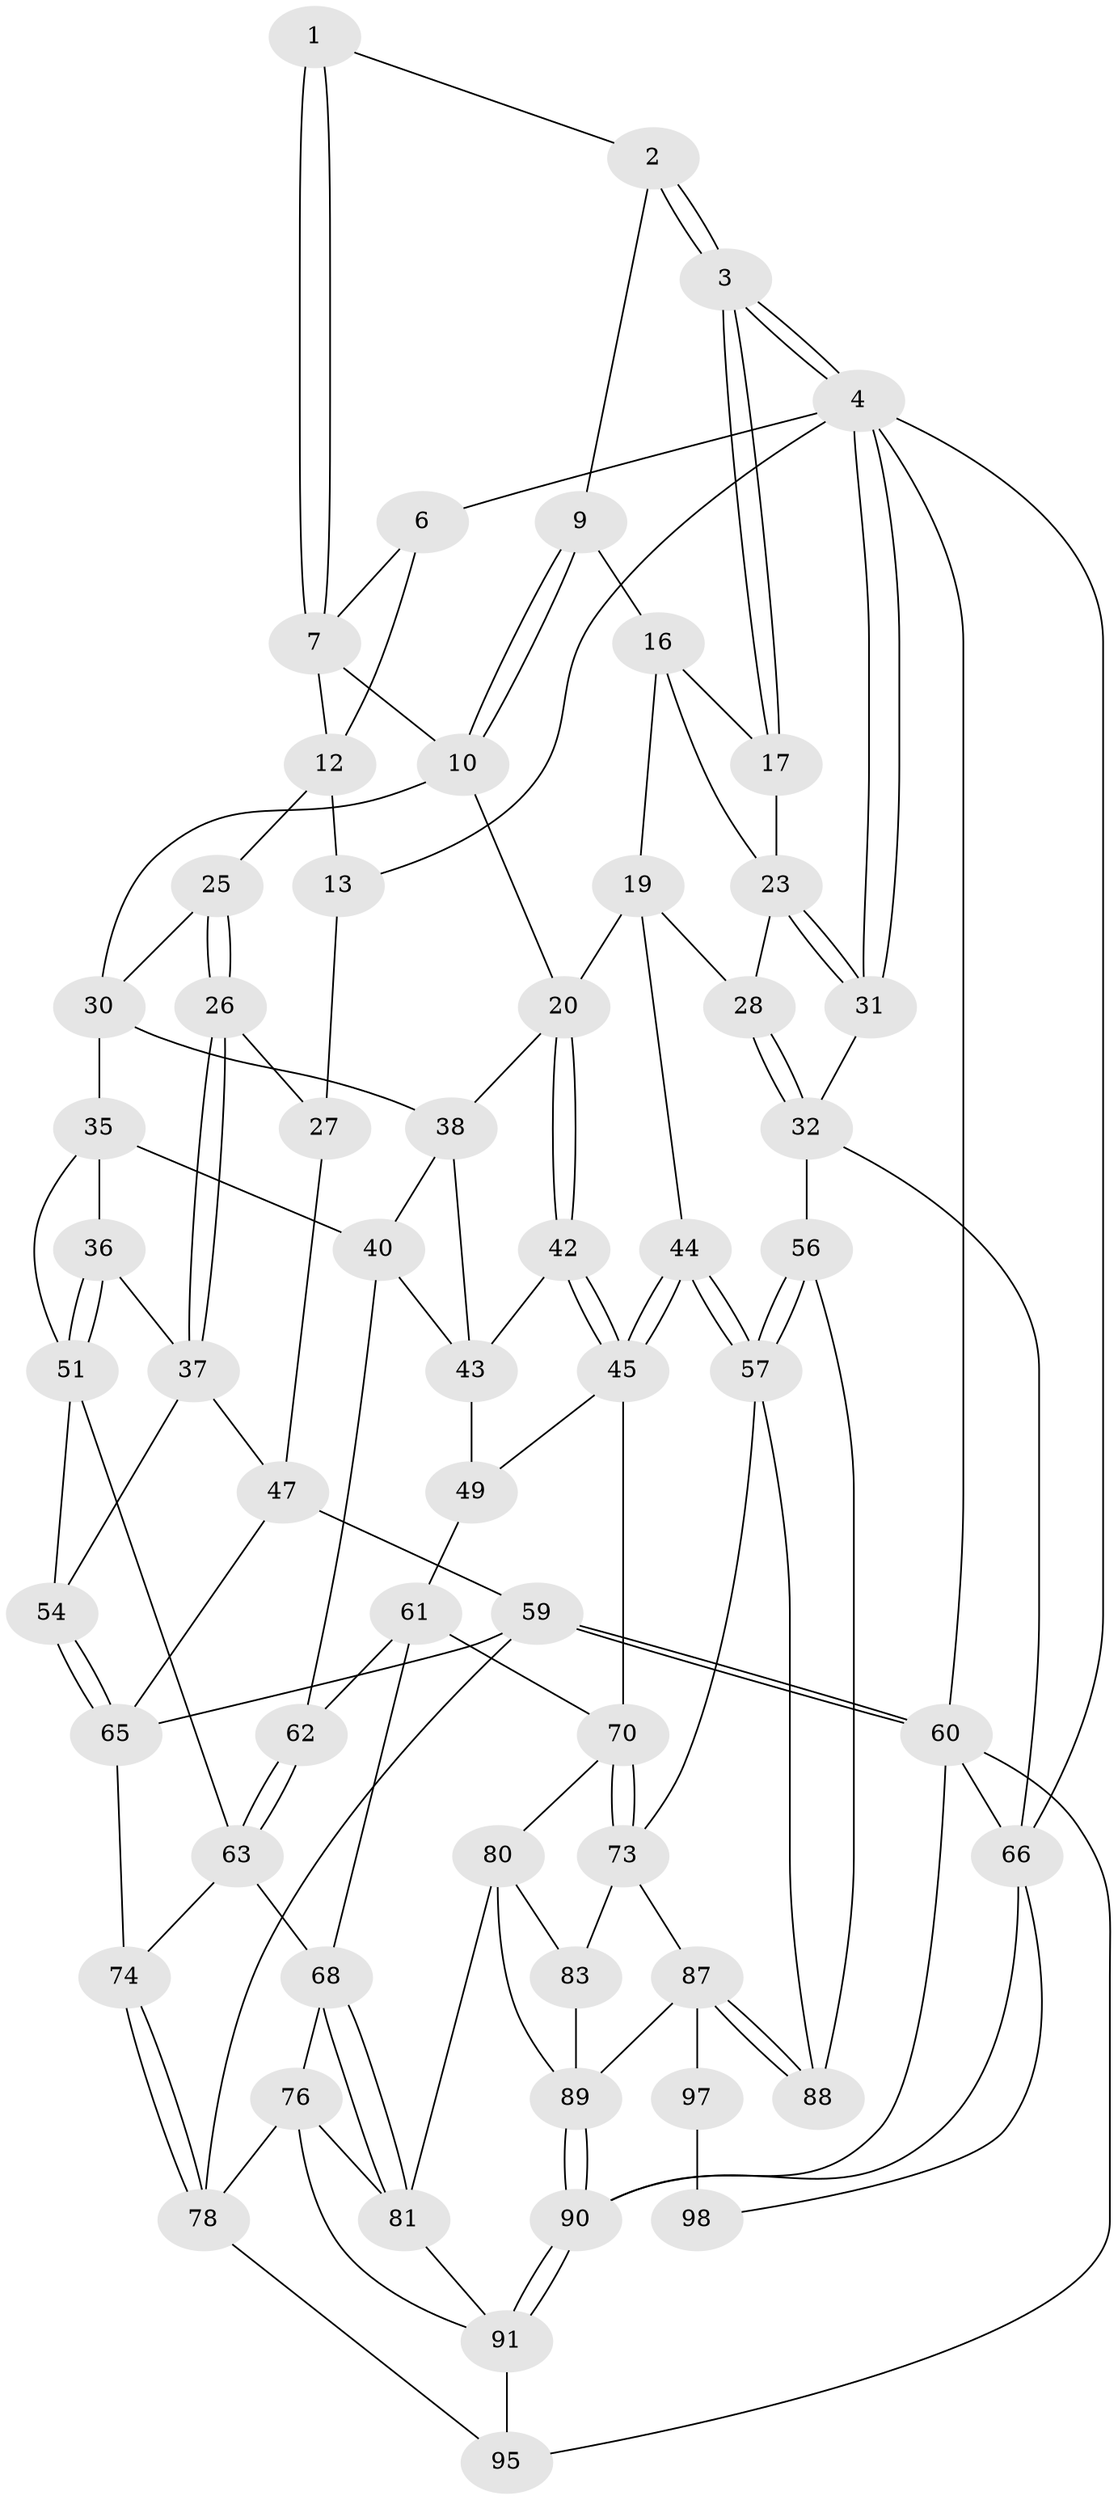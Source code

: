 // original degree distribution, {3: 0.029411764705882353, 4: 0.22549019607843138, 6: 0.22549019607843138, 5: 0.5196078431372549}
// Generated by graph-tools (version 1.1) at 2025/11/02/21/25 10:11:13]
// undirected, 61 vertices, 135 edges
graph export_dot {
graph [start="1"]
  node [color=gray90,style=filled];
  1 [pos="+0.5818457872036279+0"];
  2 [pos="+0.7172786514211552+0"];
  3 [pos="+1+0"];
  4 [pos="+1+0",super="+5"];
  6 [pos="+0.1635400350461168+0",super="+8"];
  7 [pos="+0.4641704265303884+0.1026647620803845",super="+11"];
  9 [pos="+0.7314351838288037+0.025121835302427137"];
  10 [pos="+0.6128023819110797+0.2366666281020443",super="+22"];
  12 [pos="+0.30020658580175213+0.19836689120971732",super="+15"];
  13 [pos="+0.16146126386883375+0.20709300930793095",super="+14"];
  16 [pos="+0.8532279883502688+0.13373980845001537",super="+18"];
  17 [pos="+0.8853955469493726+0.13467234705154338"];
  19 [pos="+0.77252119404597+0.3715647729624613",super="+29"];
  20 [pos="+0.7189037974416694+0.36824051708390537",super="+21"];
  23 [pos="+1+0.20077969990536293",super="+24"];
  25 [pos="+0.34104053809322843+0.3266142734953878"];
  26 [pos="+0.22302254214212164+0.4124989818764477"];
  27 [pos="+0.1667328839178105+0.33366751187646",super="+33"];
  28 [pos="+0.935385681920648+0.4656223869524106"];
  30 [pos="+0.3796685319593215+0.3496481515246119",super="+34"];
  31 [pos="+1+0.20817265857777315"];
  32 [pos="+1+0.48190524346445157",super="+55"];
  35 [pos="+0.4387088191875569+0.49725995630627867",super="+41"];
  36 [pos="+0.31715645637109513+0.5047072974465211"];
  37 [pos="+0.2065136803076685+0.47624298283741384",super="+46"];
  38 [pos="+0.6239089225251901+0.3591134727141791",super="+39"];
  40 [pos="+0.49272721405456754+0.5411779599403035",super="+52"];
  42 [pos="+0.7011562655971961+0.46493953495208534"];
  43 [pos="+0.6785303394962496+0.4993482318544841",super="+50"];
  44 [pos="+0.807098655133217+0.6523610516982523"];
  45 [pos="+0.7659188776517771+0.6508773144561107",super="+48"];
  47 [pos="+0+0.4707289973559062",super="+58"];
  49 [pos="+0.6771481407113548+0.6063354341364462"];
  51 [pos="+0.36420112384923464+0.6450178885618686",super="+53"];
  54 [pos="+0.193578222262651+0.5645290313935495"];
  56 [pos="+1+0.8216384618530636",super="+96"];
  57 [pos="+0.8538438548591265+0.711926433075764",super="+72"];
  59 [pos="+0+1",super="+79"];
  60 [pos="+0+1",super="+101"];
  61 [pos="+0.5464839254445717+0.6662332654210424",super="+67"];
  62 [pos="+0.5331789787958874+0.6387702556245434"];
  63 [pos="+0.3575279771548353+0.7254774615308659",super="+64"];
  65 [pos="+0.11232948355775407+0.7177443421256995",super="+75"];
  66 [pos="+1+1",super="+99"];
  68 [pos="+0.4038839236088375+0.7740163895547694",super="+69"];
  70 [pos="+0.6493922298758736+0.7493908272979447",super="+71"];
  73 [pos="+0.6582833445322804+0.7623782846374866",super="+82"];
  74 [pos="+0.21849548790214357+0.7790735020926488"];
  76 [pos="+0.3934835444094429+0.81809192208543",super="+77"];
  78 [pos="+0.22614435532726582+0.8285938060847282",super="+85"];
  80 [pos="+0.5622958285485843+0.8139703167712499",super="+84"];
  81 [pos="+0.552152843283401+0.8185382409894286",super="+86"];
  83 [pos="+0.6517719189219279+0.8712954302974093"];
  87 [pos="+0.7677887171821511+0.8974670048955731",super="+92"];
  88 [pos="+0.7827211455554188+0.8677625730216849"];
  89 [pos="+0.6028223574687824+0.9979450943993279",super="+93"];
  90 [pos="+0.47977203993903683+1",super="+102"];
  91 [pos="+0.44082907972940794+1",super="+94"];
  95 [pos="+0.1964646368673446+0.9201319242145667"];
  97 [pos="+0.8059646717338329+1"];
  98 [pos="+0.8940972450027271+0.8869479575640701",super="+100"];
  1 -- 2;
  1 -- 7;
  1 -- 7;
  2 -- 3;
  2 -- 3;
  2 -- 9;
  3 -- 4;
  3 -- 4;
  3 -- 17;
  3 -- 17;
  4 -- 31;
  4 -- 31;
  4 -- 66;
  4 -- 60;
  4 -- 6;
  4 -- 13;
  6 -- 12;
  6 -- 7;
  7 -- 10;
  7 -- 12;
  9 -- 10;
  9 -- 10;
  9 -- 16;
  10 -- 20;
  10 -- 30;
  12 -- 13;
  12 -- 25;
  13 -- 27 [weight=2];
  16 -- 17;
  16 -- 19;
  16 -- 23;
  17 -- 23;
  19 -- 20;
  19 -- 28;
  19 -- 44;
  20 -- 42;
  20 -- 42;
  20 -- 38;
  23 -- 31;
  23 -- 31;
  23 -- 28;
  25 -- 26;
  25 -- 26;
  25 -- 30;
  26 -- 27;
  26 -- 37;
  26 -- 37;
  27 -- 47;
  28 -- 32;
  28 -- 32;
  30 -- 38;
  30 -- 35;
  31 -- 32;
  32 -- 56;
  32 -- 66;
  35 -- 36;
  35 -- 40;
  35 -- 51;
  36 -- 37;
  36 -- 51;
  36 -- 51;
  37 -- 54;
  37 -- 47;
  38 -- 40;
  38 -- 43;
  40 -- 62;
  40 -- 43;
  42 -- 43;
  42 -- 45;
  42 -- 45;
  43 -- 49;
  44 -- 45;
  44 -- 45;
  44 -- 57;
  44 -- 57;
  45 -- 49;
  45 -- 70;
  47 -- 65;
  47 -- 59;
  49 -- 61;
  51 -- 54;
  51 -- 63;
  54 -- 65;
  54 -- 65;
  56 -- 57;
  56 -- 57;
  56 -- 88;
  57 -- 88;
  57 -- 73;
  59 -- 60;
  59 -- 60;
  59 -- 78;
  59 -- 65;
  60 -- 66;
  60 -- 90;
  60 -- 95;
  61 -- 62;
  61 -- 68;
  61 -- 70;
  62 -- 63;
  62 -- 63;
  63 -- 74;
  63 -- 68;
  65 -- 74;
  66 -- 90;
  66 -- 98;
  68 -- 81;
  68 -- 81;
  68 -- 76;
  70 -- 73;
  70 -- 73;
  70 -- 80;
  73 -- 83;
  73 -- 87;
  74 -- 78;
  74 -- 78;
  76 -- 81;
  76 -- 91;
  76 -- 78;
  78 -- 95;
  80 -- 81;
  80 -- 89;
  80 -- 83;
  81 -- 91;
  83 -- 89;
  87 -- 88;
  87 -- 88;
  87 -- 89;
  87 -- 97;
  89 -- 90;
  89 -- 90;
  90 -- 91;
  90 -- 91;
  91 -- 95;
  97 -- 98 [weight=2];
}
